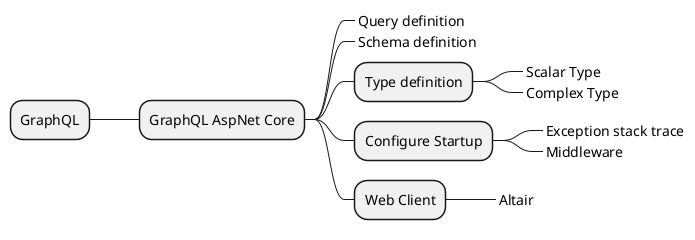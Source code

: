 @startmindmap
* GraphQL

** GraphQL AspNet Core

***_ Query definition 
***_ Schema definition

*** Type definition

****_ Scalar Type
****_ Complex Type

*** Configure Startup

****_ Exception stack trace
****_ Middleware

*** Web Client

****_ Altair
@endmindmap